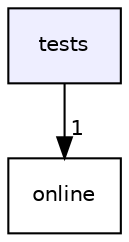 digraph "tests" {
  compound=true
  node [ fontsize="10", fontname="Helvetica"];
  edge [ labelfontsize="10", labelfontname="Helvetica"];
  dir_59425e443f801f1f2fd8bbe4959a3ccf [shape=box, label="tests", style="filled", fillcolor="#eeeeff", pencolor="black", URL="dir_59425e443f801f1f2fd8bbe4959a3ccf.html"];
  dir_6890089010075e19a00687ddd6bbe194 [shape=box label="online" URL="dir_6890089010075e19a00687ddd6bbe194.html"];
  dir_59425e443f801f1f2fd8bbe4959a3ccf->dir_6890089010075e19a00687ddd6bbe194 [headlabel="1", labeldistance=1.5 headhref="dir_000074_000008.html"];
}
